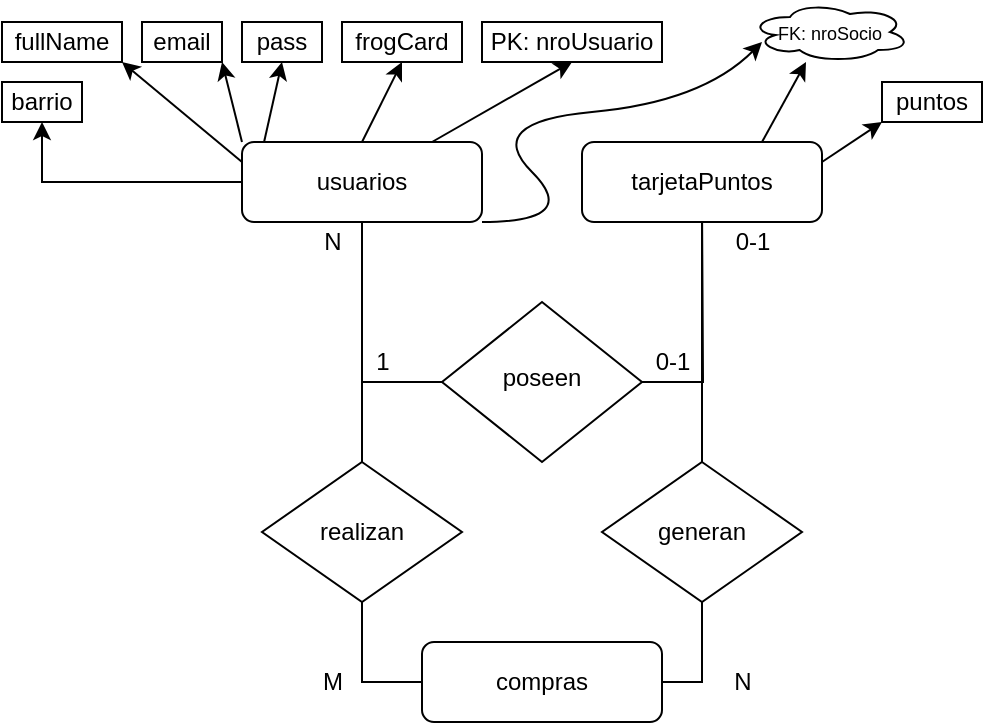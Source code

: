 <mxfile version="14.8.4" type="github">
  <diagram id="C5RBs43oDa-KdzZeNtuy" name="Page-1">
    <mxGraphModel dx="868" dy="527" grid="1" gridSize="10" guides="1" tooltips="1" connect="1" arrows="1" fold="1" page="1" pageScale="1" pageWidth="827" pageHeight="1169" math="0" shadow="0">
      <root>
        <mxCell id="WIyWlLk6GJQsqaUBKTNV-0" />
        <mxCell id="WIyWlLk6GJQsqaUBKTNV-1" parent="WIyWlLk6GJQsqaUBKTNV-0" />
        <mxCell id="pMvE2qcyyLQ94MaXvRRb-11" style="edgeStyle=orthogonalEdgeStyle;rounded=0;orthogonalLoop=1;jettySize=auto;html=1;exitX=0.5;exitY=1;exitDx=0;exitDy=0;" parent="WIyWlLk6GJQsqaUBKTNV-1" source="WIyWlLk6GJQsqaUBKTNV-3" edge="1">
          <mxGeometry relative="1" as="geometry">
            <mxPoint x="330" y="190" as="targetPoint" />
            <Array as="points">
              <mxPoint x="220" y="200" />
            </Array>
          </mxGeometry>
        </mxCell>
        <mxCell id="pMvE2qcyyLQ94MaXvRRb-23" style="edgeStyle=orthogonalEdgeStyle;rounded=0;orthogonalLoop=1;jettySize=auto;html=1;exitX=0;exitY=0.5;exitDx=0;exitDy=0;entryX=0.5;entryY=1;entryDx=0;entryDy=0;" parent="WIyWlLk6GJQsqaUBKTNV-1" source="WIyWlLk6GJQsqaUBKTNV-3" target="pMvE2qcyyLQ94MaXvRRb-19" edge="1">
          <mxGeometry relative="1" as="geometry" />
        </mxCell>
        <mxCell id="WIyWlLk6GJQsqaUBKTNV-3" value="usuarios" style="rounded=1;whiteSpace=wrap;html=1;fontSize=12;glass=0;strokeWidth=1;shadow=0;" parent="WIyWlLk6GJQsqaUBKTNV-1" vertex="1">
          <mxGeometry x="160" y="80" width="120" height="40" as="geometry" />
        </mxCell>
        <mxCell id="pMvE2qcyyLQ94MaXvRRb-4" style="edgeStyle=orthogonalEdgeStyle;rounded=0;orthogonalLoop=1;jettySize=auto;html=1;exitX=1;exitY=0.5;exitDx=0;exitDy=0;" parent="WIyWlLk6GJQsqaUBKTNV-1" source="WIyWlLk6GJQsqaUBKTNV-6" edge="1">
          <mxGeometry relative="1" as="geometry">
            <mxPoint x="390" y="110" as="targetPoint" />
          </mxGeometry>
        </mxCell>
        <mxCell id="WIyWlLk6GJQsqaUBKTNV-6" value="poseen" style="rhombus;whiteSpace=wrap;html=1;shadow=0;fontFamily=Helvetica;fontSize=12;align=center;strokeWidth=1;spacing=6;spacingTop=-4;" parent="WIyWlLk6GJQsqaUBKTNV-1" vertex="1">
          <mxGeometry x="260" y="160" width="100" height="80" as="geometry" />
        </mxCell>
        <mxCell id="WIyWlLk6GJQsqaUBKTNV-7" value="tarjetaPuntos" style="rounded=1;whiteSpace=wrap;html=1;fontSize=12;glass=0;strokeWidth=1;shadow=0;" parent="WIyWlLk6GJQsqaUBKTNV-1" vertex="1">
          <mxGeometry x="330" y="80" width="120" height="40" as="geometry" />
        </mxCell>
        <mxCell id="pMvE2qcyyLQ94MaXvRRb-12" value="1" style="text;html=1;align=center;verticalAlign=middle;resizable=0;points=[];autosize=1;strokeColor=none;" parent="WIyWlLk6GJQsqaUBKTNV-1" vertex="1">
          <mxGeometry x="220" y="180" width="20" height="20" as="geometry" />
        </mxCell>
        <mxCell id="pMvE2qcyyLQ94MaXvRRb-13" value="0-1" style="text;html=1;align=center;verticalAlign=middle;resizable=0;points=[];autosize=1;strokeColor=none;" parent="WIyWlLk6GJQsqaUBKTNV-1" vertex="1">
          <mxGeometry x="360" y="180" width="30" height="20" as="geometry" />
        </mxCell>
        <mxCell id="pMvE2qcyyLQ94MaXvRRb-16" value="PK: nroUsuario" style="rounded=0;whiteSpace=wrap;html=1;" parent="WIyWlLk6GJQsqaUBKTNV-1" vertex="1">
          <mxGeometry x="280" y="20" width="90" height="20" as="geometry" />
        </mxCell>
        <mxCell id="pMvE2qcyyLQ94MaXvRRb-17" value="frogCard" style="rounded=0;whiteSpace=wrap;html=1;" parent="WIyWlLk6GJQsqaUBKTNV-1" vertex="1">
          <mxGeometry x="210" y="20" width="60" height="20" as="geometry" />
        </mxCell>
        <mxCell id="pMvE2qcyyLQ94MaXvRRb-18" value="email" style="rounded=0;whiteSpace=wrap;html=1;" parent="WIyWlLk6GJQsqaUBKTNV-1" vertex="1">
          <mxGeometry x="110" y="20" width="40" height="20" as="geometry" />
        </mxCell>
        <mxCell id="pMvE2qcyyLQ94MaXvRRb-19" value="barrio" style="rounded=0;whiteSpace=wrap;html=1;" parent="WIyWlLk6GJQsqaUBKTNV-1" vertex="1">
          <mxGeometry x="40" y="50" width="40" height="20" as="geometry" />
        </mxCell>
        <mxCell id="pMvE2qcyyLQ94MaXvRRb-20" value="fullName" style="rounded=0;whiteSpace=wrap;html=1;" parent="WIyWlLk6GJQsqaUBKTNV-1" vertex="1">
          <mxGeometry x="40" y="20" width="60" height="20" as="geometry" />
        </mxCell>
        <mxCell id="pMvE2qcyyLQ94MaXvRRb-21" value="pass" style="rounded=0;whiteSpace=wrap;html=1;" parent="WIyWlLk6GJQsqaUBKTNV-1" vertex="1">
          <mxGeometry x="160" y="20" width="40" height="20" as="geometry" />
        </mxCell>
        <mxCell id="pMvE2qcyyLQ94MaXvRRb-22" value="" style="endArrow=classic;html=1;entryX=1;entryY=1;entryDx=0;entryDy=0;exitX=0;exitY=0;exitDx=0;exitDy=0;" parent="WIyWlLk6GJQsqaUBKTNV-1" source="WIyWlLk6GJQsqaUBKTNV-3" target="pMvE2qcyyLQ94MaXvRRb-18" edge="1">
          <mxGeometry width="50" height="50" relative="1" as="geometry">
            <mxPoint x="160" y="80" as="sourcePoint" />
            <mxPoint x="220" y="50" as="targetPoint" />
          </mxGeometry>
        </mxCell>
        <mxCell id="pMvE2qcyyLQ94MaXvRRb-24" value="" style="endArrow=classic;html=1;entryX=1;entryY=1;entryDx=0;entryDy=0;exitX=0;exitY=0.25;exitDx=0;exitDy=0;" parent="WIyWlLk6GJQsqaUBKTNV-1" source="WIyWlLk6GJQsqaUBKTNV-3" target="pMvE2qcyyLQ94MaXvRRb-20" edge="1">
          <mxGeometry width="50" height="50" relative="1" as="geometry">
            <mxPoint x="160" y="85" as="sourcePoint" />
            <mxPoint x="210" y="35" as="targetPoint" />
          </mxGeometry>
        </mxCell>
        <mxCell id="pMvE2qcyyLQ94MaXvRRb-25" value="" style="endArrow=classic;html=1;exitX=0.5;exitY=0;exitDx=0;exitDy=0;entryX=0.5;entryY=1;entryDx=0;entryDy=0;" parent="WIyWlLk6GJQsqaUBKTNV-1" source="WIyWlLk6GJQsqaUBKTNV-3" target="pMvE2qcyyLQ94MaXvRRb-17" edge="1">
          <mxGeometry width="50" height="50" relative="1" as="geometry">
            <mxPoint x="195" y="90" as="sourcePoint" />
            <mxPoint x="245" y="40" as="targetPoint" />
          </mxGeometry>
        </mxCell>
        <mxCell id="pMvE2qcyyLQ94MaXvRRb-26" value="" style="endArrow=classic;html=1;entryX=0.5;entryY=1;entryDx=0;entryDy=0;exitX=0.092;exitY=0;exitDx=0;exitDy=0;exitPerimeter=0;" parent="WIyWlLk6GJQsqaUBKTNV-1" source="WIyWlLk6GJQsqaUBKTNV-3" target="pMvE2qcyyLQ94MaXvRRb-21" edge="1">
          <mxGeometry width="50" height="50" relative="1" as="geometry">
            <mxPoint x="180" y="77" as="sourcePoint" />
            <mxPoint x="220" y="40" as="targetPoint" />
          </mxGeometry>
        </mxCell>
        <mxCell id="pMvE2qcyyLQ94MaXvRRb-27" value="" style="endArrow=classic;html=1;entryX=0.5;entryY=1;entryDx=0;entryDy=0;" parent="WIyWlLk6GJQsqaUBKTNV-1" source="WIyWlLk6GJQsqaUBKTNV-3" target="pMvE2qcyyLQ94MaXvRRb-16" edge="1">
          <mxGeometry width="50" height="50" relative="1" as="geometry">
            <mxPoint x="280" y="80" as="sourcePoint" />
            <mxPoint x="330" y="30" as="targetPoint" />
          </mxGeometry>
        </mxCell>
        <mxCell id="pMvE2qcyyLQ94MaXvRRb-29" value="puntos" style="rounded=0;whiteSpace=wrap;html=1;" parent="WIyWlLk6GJQsqaUBKTNV-1" vertex="1">
          <mxGeometry x="480" y="50" width="50" height="20" as="geometry" />
        </mxCell>
        <mxCell id="pMvE2qcyyLQ94MaXvRRb-30" value="" style="endArrow=classic;html=1;entryX=0.5;entryY=1;entryDx=0;entryDy=0;exitX=0.75;exitY=0;exitDx=0;exitDy=0;" parent="WIyWlLk6GJQsqaUBKTNV-1" source="WIyWlLk6GJQsqaUBKTNV-7" edge="1">
          <mxGeometry width="50" height="50" relative="1" as="geometry">
            <mxPoint x="440" y="85" as="sourcePoint" />
            <mxPoint x="442" y="40" as="targetPoint" />
            <Array as="points" />
          </mxGeometry>
        </mxCell>
        <mxCell id="pMvE2qcyyLQ94MaXvRRb-31" value="" style="endArrow=classic;html=1;exitX=1;exitY=0.25;exitDx=0;exitDy=0;entryX=0;entryY=1;entryDx=0;entryDy=0;" parent="WIyWlLk6GJQsqaUBKTNV-1" source="WIyWlLk6GJQsqaUBKTNV-7" target="pMvE2qcyyLQ94MaXvRRb-29" edge="1">
          <mxGeometry width="50" height="50" relative="1" as="geometry">
            <mxPoint x="450" y="110" as="sourcePoint" />
            <mxPoint x="490" y="70" as="targetPoint" />
          </mxGeometry>
        </mxCell>
        <mxCell id="pMvE2qcyyLQ94MaXvRRb-34" value="&lt;font style=&quot;font-size: 9px&quot;&gt;FK: nroSocio&lt;/font&gt;" style="ellipse;shape=cloud;whiteSpace=wrap;html=1;" parent="WIyWlLk6GJQsqaUBKTNV-1" vertex="1">
          <mxGeometry x="414" y="10" width="80" height="30" as="geometry" />
        </mxCell>
        <mxCell id="pMvE2qcyyLQ94MaXvRRb-35" value="realizan" style="rhombus;whiteSpace=wrap;html=1;" parent="WIyWlLk6GJQsqaUBKTNV-1" vertex="1">
          <mxGeometry x="170" y="240" width="100" height="70" as="geometry" />
        </mxCell>
        <mxCell id="pMvE2qcyyLQ94MaXvRRb-36" value="" style="endArrow=none;html=1;exitX=0.5;exitY=0;exitDx=0;exitDy=0;" parent="WIyWlLk6GJQsqaUBKTNV-1" source="pMvE2qcyyLQ94MaXvRRb-35" edge="1">
          <mxGeometry width="50" height="50" relative="1" as="geometry">
            <mxPoint x="220" y="240" as="sourcePoint" />
            <mxPoint x="220" y="170" as="targetPoint" />
          </mxGeometry>
        </mxCell>
        <mxCell id="pMvE2qcyyLQ94MaXvRRb-41" style="edgeStyle=orthogonalEdgeStyle;rounded=0;orthogonalLoop=1;jettySize=auto;html=1;exitX=0.5;exitY=1;exitDx=0;exitDy=0;" parent="WIyWlLk6GJQsqaUBKTNV-1" edge="1">
          <mxGeometry relative="1" as="geometry">
            <mxPoint x="220" y="310" as="sourcePoint" />
            <mxPoint x="270" y="350" as="targetPoint" />
            <Array as="points">
              <mxPoint x="220" y="350" />
            </Array>
          </mxGeometry>
        </mxCell>
        <mxCell id="pMvE2qcyyLQ94MaXvRRb-42" value="generan" style="rhombus;whiteSpace=wrap;html=1;" parent="WIyWlLk6GJQsqaUBKTNV-1" vertex="1">
          <mxGeometry x="340" y="240" width="100" height="70" as="geometry" />
        </mxCell>
        <mxCell id="pMvE2qcyyLQ94MaXvRRb-43" style="edgeStyle=orthogonalEdgeStyle;rounded=0;orthogonalLoop=1;jettySize=auto;html=1;exitX=0.5;exitY=1;exitDx=0;exitDy=0;" parent="WIyWlLk6GJQsqaUBKTNV-1" edge="1">
          <mxGeometry relative="1" as="geometry">
            <mxPoint x="390" y="310" as="sourcePoint" />
            <mxPoint x="350" y="350" as="targetPoint" />
            <Array as="points">
              <mxPoint x="390" y="350" />
            </Array>
          </mxGeometry>
        </mxCell>
        <mxCell id="WIyWlLk6GJQsqaUBKTNV-12" value="compras" style="rounded=1;whiteSpace=wrap;html=1;fontSize=12;glass=0;strokeWidth=1;shadow=0;" parent="WIyWlLk6GJQsqaUBKTNV-1" vertex="1">
          <mxGeometry x="250" y="330" width="120" height="40" as="geometry" />
        </mxCell>
        <mxCell id="pMvE2qcyyLQ94MaXvRRb-45" value="" style="endArrow=none;html=1;exitX=0.5;exitY=0;exitDx=0;exitDy=0;entryX=0.5;entryY=1;entryDx=0;entryDy=0;" parent="WIyWlLk6GJQsqaUBKTNV-1" source="pMvE2qcyyLQ94MaXvRRb-42" target="WIyWlLk6GJQsqaUBKTNV-7" edge="1">
          <mxGeometry width="50" height="50" relative="1" as="geometry">
            <mxPoint x="390" y="240" as="sourcePoint" />
            <mxPoint x="390" y="190" as="targetPoint" />
          </mxGeometry>
        </mxCell>
        <mxCell id="pMvE2qcyyLQ94MaXvRRb-46" value="N" style="text;html=1;align=center;verticalAlign=middle;resizable=0;points=[];autosize=1;strokeColor=none;" parent="WIyWlLk6GJQsqaUBKTNV-1" vertex="1">
          <mxGeometry x="195" y="120" width="20" height="20" as="geometry" />
        </mxCell>
        <mxCell id="pMvE2qcyyLQ94MaXvRRb-47" value="M" style="text;html=1;align=center;verticalAlign=middle;resizable=0;points=[];autosize=1;strokeColor=none;" parent="WIyWlLk6GJQsqaUBKTNV-1" vertex="1">
          <mxGeometry x="190" y="340" width="30" height="20" as="geometry" />
        </mxCell>
        <mxCell id="gQbETU--eS4-3OzcQBRa-0" value="" style="curved=1;endArrow=classic;html=1;" edge="1" parent="WIyWlLk6GJQsqaUBKTNV-1">
          <mxGeometry width="50" height="50" relative="1" as="geometry">
            <mxPoint x="280" y="120" as="sourcePoint" />
            <mxPoint x="420" y="30" as="targetPoint" />
            <Array as="points">
              <mxPoint x="330" y="120" />
              <mxPoint x="280" y="70" />
              <mxPoint x="390" y="60" />
            </Array>
          </mxGeometry>
        </mxCell>
        <mxCell id="gQbETU--eS4-3OzcQBRa-1" value="N" style="text;html=1;align=center;verticalAlign=middle;resizable=0;points=[];autosize=1;strokeColor=none;" vertex="1" parent="WIyWlLk6GJQsqaUBKTNV-1">
          <mxGeometry x="400" y="340" width="20" height="20" as="geometry" />
        </mxCell>
        <mxCell id="gQbETU--eS4-3OzcQBRa-2" value="0-1" style="text;html=1;align=center;verticalAlign=middle;resizable=0;points=[];autosize=1;strokeColor=none;" vertex="1" parent="WIyWlLk6GJQsqaUBKTNV-1">
          <mxGeometry x="400" y="120" width="30" height="20" as="geometry" />
        </mxCell>
      </root>
    </mxGraphModel>
  </diagram>
</mxfile>
